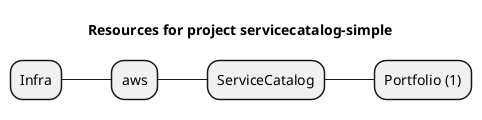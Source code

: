 @startmindmap
title Resources for project servicecatalog-simple
skinparam monochrome true
+ Infra
++ aws
+++ ServiceCatalog
++++ Portfolio (1)
@endmindmap